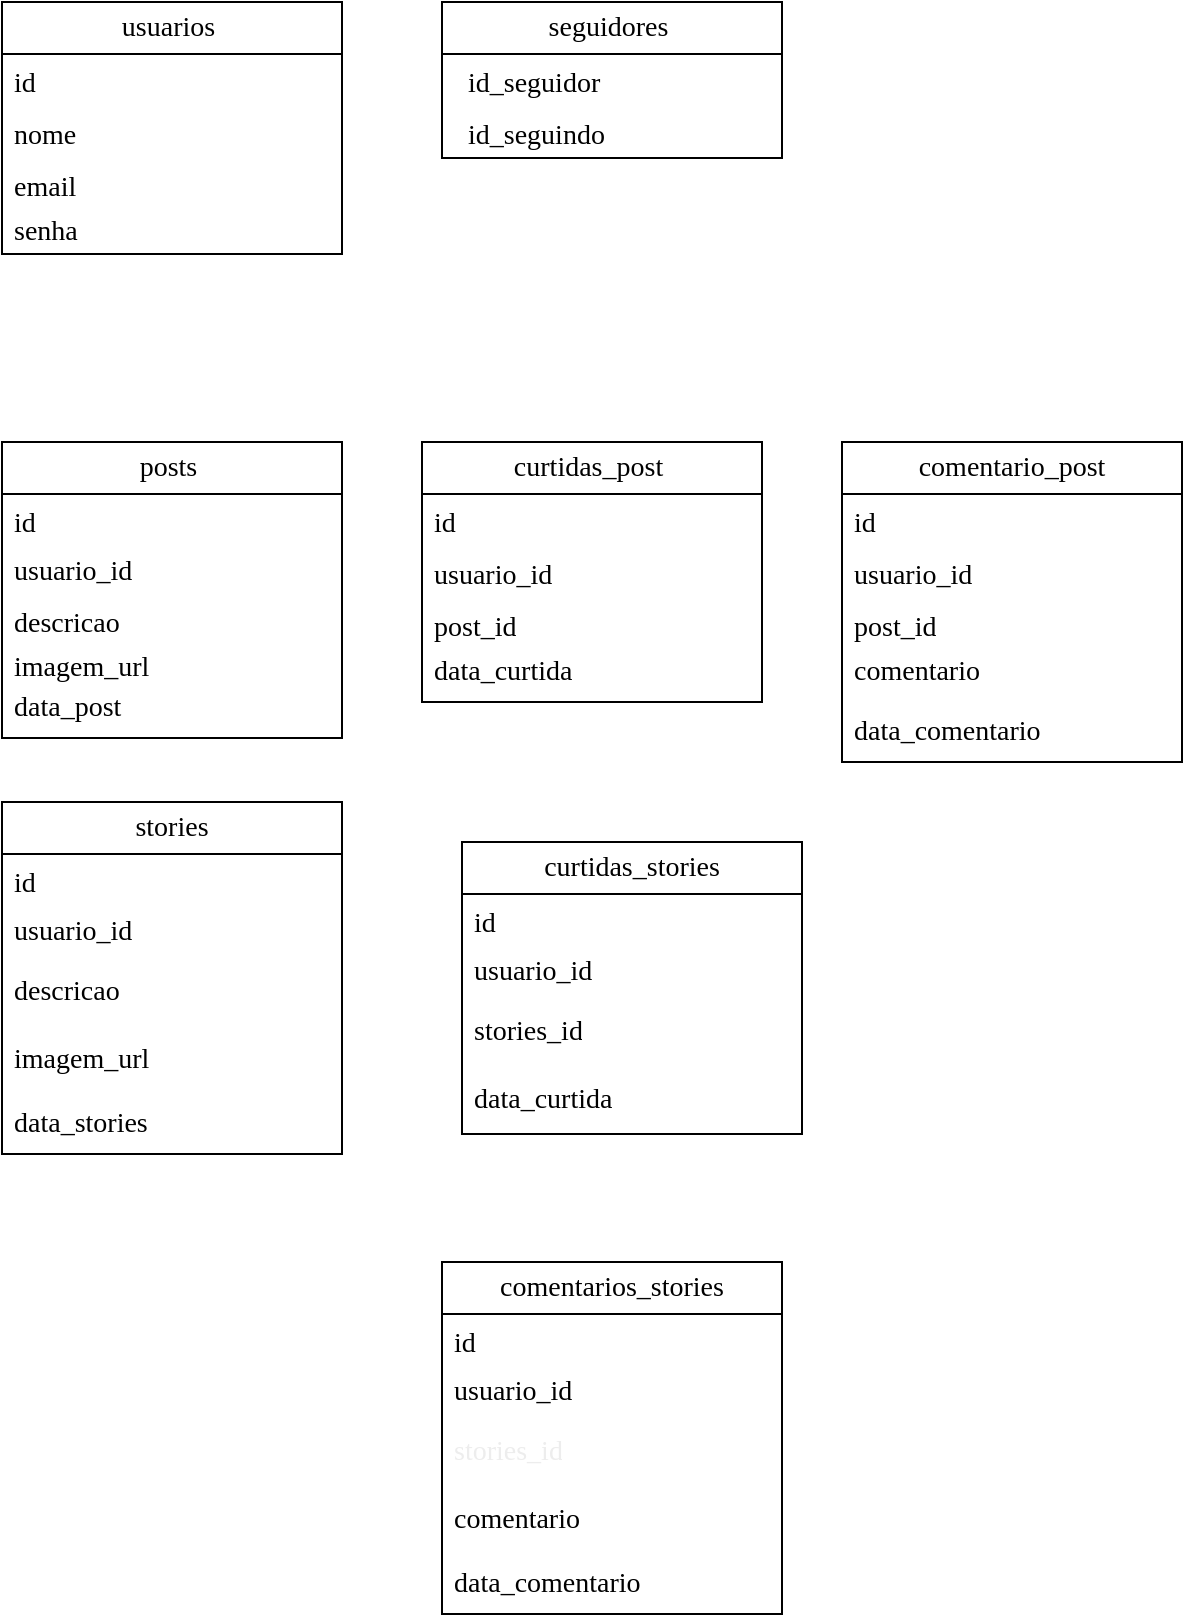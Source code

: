 <mxfile version="26.2.12">
  <diagram id="C5RBs43oDa-KdzZeNtuy" name="Page-1">
    <mxGraphModel dx="1044" dy="527" grid="1" gridSize="10" guides="1" tooltips="1" connect="1" arrows="1" fold="1" page="1" pageScale="1" pageWidth="827" pageHeight="1169" math="0" shadow="0">
      <root>
        <mxCell id="WIyWlLk6GJQsqaUBKTNV-0" />
        <mxCell id="WIyWlLk6GJQsqaUBKTNV-1" parent="WIyWlLk6GJQsqaUBKTNV-0" />
        <mxCell id="iWua7ZJ_4IUUCElxeBm5-2" value="usuarios&amp;nbsp;" style="swimlane;fontStyle=0;childLayout=stackLayout;horizontal=1;startSize=26;fillColor=none;horizontalStack=0;resizeParent=1;resizeParentMax=0;resizeLast=0;collapsible=1;marginBottom=0;whiteSpace=wrap;html=1;fontFamily=Verdana;fontSize=14;" parent="WIyWlLk6GJQsqaUBKTNV-1" vertex="1">
          <mxGeometry x="260" y="40" width="170" height="126" as="geometry" />
        </mxCell>
        <mxCell id="iWua7ZJ_4IUUCElxeBm5-3" value="id&amp;nbsp; &amp;nbsp;&amp;nbsp;" style="text;strokeColor=none;fillColor=none;align=left;verticalAlign=top;spacingLeft=4;spacingRight=4;overflow=hidden;rotatable=0;points=[[0,0.5],[1,0.5]];portConstraint=eastwest;whiteSpace=wrap;html=1;fontFamily=Verdana;fontSize=14;" parent="iWua7ZJ_4IUUCElxeBm5-2" vertex="1">
          <mxGeometry y="26" width="170" height="26" as="geometry" />
        </mxCell>
        <mxCell id="iWua7ZJ_4IUUCElxeBm5-4" value="nome&amp;nbsp;" style="text;strokeColor=none;fillColor=none;align=left;verticalAlign=top;spacingLeft=4;spacingRight=4;overflow=hidden;rotatable=0;points=[[0,0.5],[1,0.5]];portConstraint=eastwest;whiteSpace=wrap;html=1;fontFamily=Verdana;fontSize=14;" parent="iWua7ZJ_4IUUCElxeBm5-2" vertex="1">
          <mxGeometry y="52" width="170" height="26" as="geometry" />
        </mxCell>
        <mxCell id="iWua7ZJ_4IUUCElxeBm5-5" value="email&amp;nbsp;" style="text;strokeColor=none;fillColor=none;align=left;verticalAlign=top;spacingLeft=4;spacingRight=4;overflow=hidden;rotatable=0;points=[[0,0.5],[1,0.5]];portConstraint=eastwest;whiteSpace=wrap;html=1;fontFamily=Verdana;fontSize=14;" parent="iWua7ZJ_4IUUCElxeBm5-2" vertex="1">
          <mxGeometry y="78" width="170" height="22" as="geometry" />
        </mxCell>
        <mxCell id="iWua7ZJ_4IUUCElxeBm5-8" value="senha&amp;nbsp;" style="text;strokeColor=none;fillColor=none;align=left;verticalAlign=top;spacingLeft=4;spacingRight=4;overflow=hidden;rotatable=0;points=[[0,0.5],[1,0.5]];portConstraint=eastwest;whiteSpace=wrap;html=1;fontFamily=Verdana;fontSize=14;" parent="iWua7ZJ_4IUUCElxeBm5-2" vertex="1">
          <mxGeometry y="100" width="170" height="26" as="geometry" />
        </mxCell>
        <mxCell id="iWua7ZJ_4IUUCElxeBm5-9" value="&lt;span id=&quot;docs-internal-guid-b785d1c1-7fff-65c7-04ec-d4af3d5e29a7&quot;&gt;&lt;span style=&quot;color: rgb(0, 0, 0); background-color: transparent; font-variant-numeric: normal; font-variant-east-asian: normal; font-variant-alternates: normal; font-variant-position: normal; font-variant-emoji: normal; vertical-align: baseline; white-space-collapse: preserve;&quot;&gt;seguidores &lt;/span&gt;&lt;/span&gt;" style="swimlane;fontStyle=0;childLayout=stackLayout;horizontal=1;startSize=26;fillColor=none;horizontalStack=0;resizeParent=1;resizeParentMax=0;resizeLast=0;collapsible=1;marginBottom=0;whiteSpace=wrap;html=1;fontFamily=Verdana;fontSize=14;" parent="WIyWlLk6GJQsqaUBKTNV-1" vertex="1">
          <mxGeometry x="480" y="40" width="170" height="78" as="geometry" />
        </mxCell>
        <mxCell id="iWua7ZJ_4IUUCElxeBm5-10" value="&lt;div&gt;&amp;nbsp; id_seguidor&amp;nbsp;&lt;/div&gt;&lt;div&gt;&lt;br&gt;&lt;/div&gt;" style="text;strokeColor=none;fillColor=none;align=left;verticalAlign=top;spacingLeft=4;spacingRight=4;overflow=hidden;rotatable=0;points=[[0,0.5],[1,0.5]];portConstraint=eastwest;whiteSpace=wrap;html=1;fontFamily=Verdana;fontSize=14;" parent="iWua7ZJ_4IUUCElxeBm5-9" vertex="1">
          <mxGeometry y="26" width="170" height="26" as="geometry" />
        </mxCell>
        <mxCell id="iWua7ZJ_4IUUCElxeBm5-11" value="&lt;div&gt;&amp;nbsp; id_seguindo&amp;nbsp;&lt;/div&gt;&lt;div&gt;&lt;br&gt;&lt;/div&gt;" style="text;strokeColor=none;fillColor=none;align=left;verticalAlign=top;spacingLeft=4;spacingRight=4;overflow=hidden;rotatable=0;points=[[0,0.5],[1,0.5]];portConstraint=eastwest;whiteSpace=wrap;html=1;fontFamily=Verdana;fontSize=14;" parent="iWua7ZJ_4IUUCElxeBm5-9" vertex="1">
          <mxGeometry y="52" width="170" height="26" as="geometry" />
        </mxCell>
        <mxCell id="iWua7ZJ_4IUUCElxeBm5-14" value="&lt;span id=&quot;docs-internal-guid-b637a96a-7fff-86a3-83ad-5937b34f5723&quot;&gt;&lt;span style=&quot;color: rgb(0, 0, 0); background-color: transparent; font-variant-numeric: normal; font-variant-east-asian: normal; font-variant-alternates: normal; font-variant-position: normal; font-variant-emoji: normal; vertical-align: baseline; white-space-collapse: preserve;&quot;&gt;posts &lt;/span&gt;&lt;/span&gt;" style="swimlane;fontStyle=0;childLayout=stackLayout;horizontal=1;startSize=26;fillColor=none;horizontalStack=0;resizeParent=1;resizeParentMax=0;resizeLast=0;collapsible=1;marginBottom=0;whiteSpace=wrap;html=1;fontFamily=Verdana;fontSize=14;" parent="WIyWlLk6GJQsqaUBKTNV-1" vertex="1">
          <mxGeometry x="260" y="260" width="170" height="148" as="geometry" />
        </mxCell>
        <mxCell id="iWua7ZJ_4IUUCElxeBm5-15" value="id&amp;nbsp;&amp;nbsp;" style="text;strokeColor=none;fillColor=none;align=left;verticalAlign=top;spacingLeft=4;spacingRight=4;overflow=hidden;rotatable=0;points=[[0,0.5],[1,0.5]];portConstraint=eastwest;whiteSpace=wrap;html=1;fontFamily=Verdana;fontSize=14;" parent="iWua7ZJ_4IUUCElxeBm5-14" vertex="1">
          <mxGeometry y="26" width="170" height="24" as="geometry" />
        </mxCell>
        <mxCell id="iWua7ZJ_4IUUCElxeBm5-16" value="&lt;span id=&quot;docs-internal-guid-b994578e-7fff-46da-24de-aa7fc4ab6b1c&quot;&gt;&lt;span style=&quot;color: rgb(0, 0, 0); background-color: transparent; font-variant-numeric: normal; font-variant-east-asian: normal; font-variant-alternates: normal; font-variant-position: normal; font-variant-emoji: normal; vertical-align: baseline; white-space-collapse: preserve;&quot;&gt;usuario_id &lt;/span&gt;&lt;/span&gt;" style="text;strokeColor=none;fillColor=none;align=left;verticalAlign=top;spacingLeft=4;spacingRight=4;overflow=hidden;rotatable=0;points=[[0,0.5],[1,0.5]];portConstraint=eastwest;whiteSpace=wrap;html=1;fontFamily=Verdana;fontSize=14;" parent="iWua7ZJ_4IUUCElxeBm5-14" vertex="1">
          <mxGeometry y="50" width="170" height="26" as="geometry" />
        </mxCell>
        <mxCell id="iWua7ZJ_4IUUCElxeBm5-17" value="&lt;span id=&quot;docs-internal-guid-8b86d98f-7fff-773e-81e2-166032f2e981&quot;&gt;&lt;span style=&quot;color: rgb(0, 0, 0); background-color: transparent; font-variant-numeric: normal; font-variant-east-asian: normal; font-variant-alternates: normal; font-variant-position: normal; font-variant-emoji: normal; vertical-align: baseline; white-space-collapse: preserve;&quot;&gt;descricao &lt;/span&gt;&lt;/span&gt;" style="text;strokeColor=none;fillColor=none;align=left;verticalAlign=top;spacingLeft=4;spacingRight=4;overflow=hidden;rotatable=0;points=[[0,0.5],[1,0.5]];portConstraint=eastwest;whiteSpace=wrap;html=1;fontFamily=Verdana;fontSize=14;" parent="iWua7ZJ_4IUUCElxeBm5-14" vertex="1">
          <mxGeometry y="76" width="170" height="22" as="geometry" />
        </mxCell>
        <mxCell id="iWua7ZJ_4IUUCElxeBm5-18" value="imagem_url&amp;nbsp;" style="text;strokeColor=none;fillColor=none;align=left;verticalAlign=top;spacingLeft=4;spacingRight=4;overflow=hidden;rotatable=0;points=[[0,0.5],[1,0.5]];portConstraint=eastwest;whiteSpace=wrap;html=1;fontFamily=Verdana;fontSize=14;" parent="iWua7ZJ_4IUUCElxeBm5-14" vertex="1">
          <mxGeometry y="98" width="170" height="20" as="geometry" />
        </mxCell>
        <mxCell id="iWua7ZJ_4IUUCElxeBm5-25" value="&lt;span id=&quot;docs-internal-guid-64afa6a9-7fff-0db7-e2cf-44706ea9bf8e&quot;&gt;&lt;span style=&quot;color: rgb(0, 0, 0); background-color: transparent; font-variant-numeric: normal; font-variant-east-asian: normal; font-variant-alternates: normal; font-variant-position: normal; font-variant-emoji: normal; vertical-align: baseline; white-space-collapse: preserve;&quot;&gt;data_post &lt;/span&gt;&lt;/span&gt;" style="text;strokeColor=none;fillColor=none;align=left;verticalAlign=top;spacingLeft=4;spacingRight=4;overflow=hidden;rotatable=0;points=[[0,0.5],[1,0.5]];portConstraint=eastwest;whiteSpace=wrap;html=1;fontFamily=Verdana;fontSize=14;" parent="iWua7ZJ_4IUUCElxeBm5-14" vertex="1">
          <mxGeometry y="118" width="170" height="30" as="geometry" />
        </mxCell>
        <mxCell id="iWua7ZJ_4IUUCElxeBm5-26" value="&lt;span id=&quot;docs-internal-guid-b637a96a-7fff-86a3-83ad-5937b34f5723&quot;&gt;&lt;span style=&quot;color: rgb(0, 0, 0); background-color: transparent; font-variant-numeric: normal; font-variant-east-asian: normal; font-variant-alternates: normal; font-variant-position: normal; font-variant-emoji: normal; vertical-align: baseline; white-space-collapse: preserve;&quot;&gt;curtidas_post &lt;/span&gt;&lt;/span&gt;" style="swimlane;fontStyle=0;childLayout=stackLayout;horizontal=1;startSize=26;fillColor=none;horizontalStack=0;resizeParent=1;resizeParentMax=0;resizeLast=0;collapsible=1;marginBottom=0;whiteSpace=wrap;html=1;fontFamily=Verdana;fontSize=14;" parent="WIyWlLk6GJQsqaUBKTNV-1" vertex="1">
          <mxGeometry x="470" y="260" width="170" height="130" as="geometry" />
        </mxCell>
        <mxCell id="iWua7ZJ_4IUUCElxeBm5-27" value="id&amp;nbsp; &amp;nbsp;&amp;nbsp;" style="text;strokeColor=none;fillColor=none;align=left;verticalAlign=top;spacingLeft=4;spacingRight=4;overflow=hidden;rotatable=0;points=[[0,0.5],[1,0.5]];portConstraint=eastwest;whiteSpace=wrap;html=1;fontFamily=Verdana;fontSize=14;" parent="iWua7ZJ_4IUUCElxeBm5-26" vertex="1">
          <mxGeometry y="26" width="170" height="26" as="geometry" />
        </mxCell>
        <mxCell id="iWua7ZJ_4IUUCElxeBm5-28" value="&lt;span id=&quot;docs-internal-guid-b994578e-7fff-46da-24de-aa7fc4ab6b1c&quot;&gt;&lt;span style=&quot;color: rgb(0, 0, 0); background-color: transparent; font-variant-numeric: normal; font-variant-east-asian: normal; font-variant-alternates: normal; font-variant-position: normal; font-variant-emoji: normal; vertical-align: baseline; white-space-collapse: preserve;&quot;&gt;usuario_id &lt;/span&gt;&lt;/span&gt;" style="text;strokeColor=none;fillColor=none;align=left;verticalAlign=top;spacingLeft=4;spacingRight=4;overflow=hidden;rotatable=0;points=[[0,0.5],[1,0.5]];portConstraint=eastwest;whiteSpace=wrap;html=1;fontFamily=Verdana;fontSize=14;" parent="iWua7ZJ_4IUUCElxeBm5-26" vertex="1">
          <mxGeometry y="52" width="170" height="26" as="geometry" />
        </mxCell>
        <mxCell id="iWua7ZJ_4IUUCElxeBm5-29" value="&lt;span id=&quot;docs-internal-guid-8b86d98f-7fff-773e-81e2-166032f2e981&quot;&gt;&lt;span style=&quot;color: rgb(0, 0, 0); background-color: transparent; font-variant-numeric: normal; font-variant-east-asian: normal; font-variant-alternates: normal; font-variant-position: normal; font-variant-emoji: normal; vertical-align: baseline; white-space-collapse: preserve;&quot;&gt;post_id&lt;/span&gt;&lt;/span&gt;" style="text;strokeColor=none;fillColor=none;align=left;verticalAlign=top;spacingLeft=4;spacingRight=4;overflow=hidden;rotatable=0;points=[[0,0.5],[1,0.5]];portConstraint=eastwest;whiteSpace=wrap;html=1;fontFamily=Verdana;fontSize=14;" parent="iWua7ZJ_4IUUCElxeBm5-26" vertex="1">
          <mxGeometry y="78" width="170" height="22" as="geometry" />
        </mxCell>
        <mxCell id="iWua7ZJ_4IUUCElxeBm5-30" value="data_curtida" style="text;strokeColor=none;fillColor=none;align=left;verticalAlign=top;spacingLeft=4;spacingRight=4;overflow=hidden;rotatable=0;points=[[0,0.5],[1,0.5]];portConstraint=eastwest;whiteSpace=wrap;html=1;fontFamily=Verdana;fontSize=14;" parent="iWua7ZJ_4IUUCElxeBm5-26" vertex="1">
          <mxGeometry y="100" width="170" height="30" as="geometry" />
        </mxCell>
        <mxCell id="zDFyfJNsrAbnULaWMR0R-0" value="&lt;span id=&quot;docs-internal-guid-b637a96a-7fff-86a3-83ad-5937b34f5723&quot;&gt;&lt;span style=&quot;color: rgb(0, 0, 0); background-color: transparent; font-variant-numeric: normal; font-variant-east-asian: normal; font-variant-alternates: normal; font-variant-position: normal; font-variant-emoji: normal; vertical-align: baseline; white-space-collapse: preserve;&quot;&gt;comentario_post&lt;/span&gt;&lt;/span&gt;" style="swimlane;fontStyle=0;childLayout=stackLayout;horizontal=1;startSize=26;fillColor=none;horizontalStack=0;resizeParent=1;resizeParentMax=0;resizeLast=0;collapsible=1;marginBottom=0;whiteSpace=wrap;html=1;fontFamily=Verdana;fontSize=14;" vertex="1" parent="WIyWlLk6GJQsqaUBKTNV-1">
          <mxGeometry x="680" y="260" width="170" height="160" as="geometry" />
        </mxCell>
        <mxCell id="zDFyfJNsrAbnULaWMR0R-1" value="id&amp;nbsp; &amp;nbsp;&amp;nbsp;" style="text;strokeColor=none;fillColor=none;align=left;verticalAlign=top;spacingLeft=4;spacingRight=4;overflow=hidden;rotatable=0;points=[[0,0.5],[1,0.5]];portConstraint=eastwest;whiteSpace=wrap;html=1;fontFamily=Verdana;fontSize=14;" vertex="1" parent="zDFyfJNsrAbnULaWMR0R-0">
          <mxGeometry y="26" width="170" height="26" as="geometry" />
        </mxCell>
        <mxCell id="zDFyfJNsrAbnULaWMR0R-2" value="&lt;span id=&quot;docs-internal-guid-b994578e-7fff-46da-24de-aa7fc4ab6b1c&quot;&gt;&lt;span style=&quot;color: rgb(0, 0, 0); background-color: transparent; font-variant-numeric: normal; font-variant-east-asian: normal; font-variant-alternates: normal; font-variant-position: normal; font-variant-emoji: normal; vertical-align: baseline; white-space-collapse: preserve;&quot;&gt;usuario_id &lt;/span&gt;&lt;/span&gt;" style="text;strokeColor=none;fillColor=none;align=left;verticalAlign=top;spacingLeft=4;spacingRight=4;overflow=hidden;rotatable=0;points=[[0,0.5],[1,0.5]];portConstraint=eastwest;whiteSpace=wrap;html=1;fontFamily=Verdana;fontSize=14;" vertex="1" parent="zDFyfJNsrAbnULaWMR0R-0">
          <mxGeometry y="52" width="170" height="26" as="geometry" />
        </mxCell>
        <mxCell id="zDFyfJNsrAbnULaWMR0R-3" value="&lt;span id=&quot;docs-internal-guid-8b86d98f-7fff-773e-81e2-166032f2e981&quot;&gt;&lt;span style=&quot;color: rgb(0, 0, 0); background-color: transparent; font-variant-numeric: normal; font-variant-east-asian: normal; font-variant-alternates: normal; font-variant-position: normal; font-variant-emoji: normal; vertical-align: baseline; white-space-collapse: preserve;&quot;&gt;post_id&lt;/span&gt;&lt;/span&gt;" style="text;strokeColor=none;fillColor=none;align=left;verticalAlign=top;spacingLeft=4;spacingRight=4;overflow=hidden;rotatable=0;points=[[0,0.5],[1,0.5]];portConstraint=eastwest;whiteSpace=wrap;html=1;fontFamily=Verdana;fontSize=14;" vertex="1" parent="zDFyfJNsrAbnULaWMR0R-0">
          <mxGeometry y="78" width="170" height="22" as="geometry" />
        </mxCell>
        <mxCell id="zDFyfJNsrAbnULaWMR0R-5" value="&lt;font&gt;comentario&lt;/font&gt;" style="text;strokeColor=none;fillColor=none;align=left;verticalAlign=top;spacingLeft=4;spacingRight=4;overflow=hidden;rotatable=0;points=[[0,0.5],[1,0.5]];portConstraint=eastwest;whiteSpace=wrap;html=1;fontFamily=Verdana;fontSize=14;" vertex="1" parent="zDFyfJNsrAbnULaWMR0R-0">
          <mxGeometry y="100" width="170" height="30" as="geometry" />
        </mxCell>
        <mxCell id="zDFyfJNsrAbnULaWMR0R-4" value="data_comentario" style="text;strokeColor=none;fillColor=none;align=left;verticalAlign=top;spacingLeft=4;spacingRight=4;overflow=hidden;rotatable=0;points=[[0,0.5],[1,0.5]];portConstraint=eastwest;whiteSpace=wrap;html=1;fontFamily=Verdana;fontSize=14;" vertex="1" parent="zDFyfJNsrAbnULaWMR0R-0">
          <mxGeometry y="130" width="170" height="30" as="geometry" />
        </mxCell>
        <mxCell id="zDFyfJNsrAbnULaWMR0R-12" value="&lt;span id=&quot;docs-internal-guid-b637a96a-7fff-86a3-83ad-5937b34f5723&quot;&gt;&lt;span style=&quot;color: rgb(0, 0, 0); background-color: transparent; font-variant-numeric: normal; font-variant-east-asian: normal; font-variant-alternates: normal; font-variant-position: normal; font-variant-emoji: normal; vertical-align: baseline; white-space-collapse: preserve;&quot;&gt;stories&lt;/span&gt;&lt;/span&gt;" style="swimlane;fontStyle=0;childLayout=stackLayout;horizontal=1;startSize=26;fillColor=none;horizontalStack=0;resizeParent=1;resizeParentMax=0;resizeLast=0;collapsible=1;marginBottom=0;whiteSpace=wrap;html=1;fontFamily=Verdana;fontSize=14;" vertex="1" parent="WIyWlLk6GJQsqaUBKTNV-1">
          <mxGeometry x="260" y="440" width="170" height="176" as="geometry" />
        </mxCell>
        <mxCell id="zDFyfJNsrAbnULaWMR0R-13" value="id&amp;nbsp;&amp;nbsp;" style="text;strokeColor=none;fillColor=none;align=left;verticalAlign=top;spacingLeft=4;spacingRight=4;overflow=hidden;rotatable=0;points=[[0,0.5],[1,0.5]];portConstraint=eastwest;whiteSpace=wrap;html=1;fontFamily=Verdana;fontSize=14;" vertex="1" parent="zDFyfJNsrAbnULaWMR0R-12">
          <mxGeometry y="26" width="170" height="24" as="geometry" />
        </mxCell>
        <mxCell id="zDFyfJNsrAbnULaWMR0R-14" value="&lt;span id=&quot;docs-internal-guid-b994578e-7fff-46da-24de-aa7fc4ab6b1c&quot;&gt;&lt;span style=&quot;color: rgb(0, 0, 0); background-color: transparent; font-variant-numeric: normal; font-variant-east-asian: normal; font-variant-alternates: normal; font-variant-position: normal; font-variant-emoji: normal; vertical-align: baseline; white-space-collapse: preserve;&quot;&gt;usuario_id &lt;/span&gt;&lt;/span&gt;" style="text;strokeColor=none;fillColor=none;align=left;verticalAlign=top;spacingLeft=4;spacingRight=4;overflow=hidden;rotatable=0;points=[[0,0.5],[1,0.5]];portConstraint=eastwest;whiteSpace=wrap;html=1;fontFamily=Verdana;fontSize=14;" vertex="1" parent="zDFyfJNsrAbnULaWMR0R-12">
          <mxGeometry y="50" width="170" height="30" as="geometry" />
        </mxCell>
        <mxCell id="zDFyfJNsrAbnULaWMR0R-15" value="&lt;span id=&quot;docs-internal-guid-8b86d98f-7fff-773e-81e2-166032f2e981&quot;&gt;&lt;span style=&quot;color: rgb(0, 0, 0); background-color: transparent; font-variant-numeric: normal; font-variant-east-asian: normal; font-variant-alternates: normal; font-variant-position: normal; font-variant-emoji: normal; vertical-align: baseline; white-space-collapse: preserve;&quot;&gt;descricao &lt;/span&gt;&lt;/span&gt;" style="text;strokeColor=none;fillColor=none;align=left;verticalAlign=top;spacingLeft=4;spacingRight=4;overflow=hidden;rotatable=0;points=[[0,0.5],[1,0.5]];portConstraint=eastwest;whiteSpace=wrap;html=1;fontFamily=Verdana;fontSize=14;" vertex="1" parent="zDFyfJNsrAbnULaWMR0R-12">
          <mxGeometry y="80" width="170" height="34" as="geometry" />
        </mxCell>
        <mxCell id="zDFyfJNsrAbnULaWMR0R-16" value="imagem_url&amp;nbsp;" style="text;strokeColor=none;fillColor=none;align=left;verticalAlign=top;spacingLeft=4;spacingRight=4;overflow=hidden;rotatable=0;points=[[0,0.5],[1,0.5]];portConstraint=eastwest;whiteSpace=wrap;html=1;fontFamily=Verdana;fontSize=14;" vertex="1" parent="zDFyfJNsrAbnULaWMR0R-12">
          <mxGeometry y="114" width="170" height="32" as="geometry" />
        </mxCell>
        <mxCell id="zDFyfJNsrAbnULaWMR0R-17" value="&lt;span id=&quot;docs-internal-guid-64afa6a9-7fff-0db7-e2cf-44706ea9bf8e&quot;&gt;&lt;span style=&quot;color: rgb(0, 0, 0); background-color: transparent; font-variant-numeric: normal; font-variant-east-asian: normal; font-variant-alternates: normal; font-variant-position: normal; font-variant-emoji: normal; vertical-align: baseline; white-space-collapse: preserve;&quot;&gt;data_stories &lt;/span&gt;&lt;/span&gt;" style="text;strokeColor=none;fillColor=none;align=left;verticalAlign=top;spacingLeft=4;spacingRight=4;overflow=hidden;rotatable=0;points=[[0,0.5],[1,0.5]];portConstraint=eastwest;whiteSpace=wrap;html=1;fontFamily=Verdana;fontSize=14;" vertex="1" parent="zDFyfJNsrAbnULaWMR0R-12">
          <mxGeometry y="146" width="170" height="30" as="geometry" />
        </mxCell>
        <mxCell id="zDFyfJNsrAbnULaWMR0R-18" value="&lt;span id=&quot;docs-internal-guid-b637a96a-7fff-86a3-83ad-5937b34f5723&quot;&gt;&lt;span style=&quot;color: rgb(0, 0, 0); background-color: transparent; font-variant-numeric: normal; font-variant-east-asian: normal; font-variant-alternates: normal; font-variant-position: normal; font-variant-emoji: normal; vertical-align: baseline; white-space-collapse: preserve;&quot;&gt;curtidas_stories&lt;/span&gt;&lt;/span&gt;" style="swimlane;fontStyle=0;childLayout=stackLayout;horizontal=1;startSize=26;fillColor=none;horizontalStack=0;resizeParent=1;resizeParentMax=0;resizeLast=0;collapsible=1;marginBottom=0;whiteSpace=wrap;html=1;fontFamily=Verdana;fontSize=14;" vertex="1" parent="WIyWlLk6GJQsqaUBKTNV-1">
          <mxGeometry x="490" y="460" width="170" height="146" as="geometry" />
        </mxCell>
        <mxCell id="zDFyfJNsrAbnULaWMR0R-19" value="id&amp;nbsp;&amp;nbsp;" style="text;strokeColor=none;fillColor=none;align=left;verticalAlign=top;spacingLeft=4;spacingRight=4;overflow=hidden;rotatable=0;points=[[0,0.5],[1,0.5]];portConstraint=eastwest;whiteSpace=wrap;html=1;fontFamily=Verdana;fontSize=14;" vertex="1" parent="zDFyfJNsrAbnULaWMR0R-18">
          <mxGeometry y="26" width="170" height="24" as="geometry" />
        </mxCell>
        <mxCell id="zDFyfJNsrAbnULaWMR0R-20" value="&lt;span id=&quot;docs-internal-guid-b994578e-7fff-46da-24de-aa7fc4ab6b1c&quot;&gt;&lt;span style=&quot;color: rgb(0, 0, 0); background-color: transparent; font-variant-numeric: normal; font-variant-east-asian: normal; font-variant-alternates: normal; font-variant-position: normal; font-variant-emoji: normal; vertical-align: baseline; white-space-collapse: preserve;&quot;&gt;usuario_id &lt;/span&gt;&lt;/span&gt;" style="text;strokeColor=none;fillColor=none;align=left;verticalAlign=top;spacingLeft=4;spacingRight=4;overflow=hidden;rotatable=0;points=[[0,0.5],[1,0.5]];portConstraint=eastwest;whiteSpace=wrap;html=1;fontFamily=Verdana;fontSize=14;" vertex="1" parent="zDFyfJNsrAbnULaWMR0R-18">
          <mxGeometry y="50" width="170" height="30" as="geometry" />
        </mxCell>
        <mxCell id="zDFyfJNsrAbnULaWMR0R-21" value="&lt;span id=&quot;docs-internal-guid-8b86d98f-7fff-773e-81e2-166032f2e981&quot;&gt;&lt;span style=&quot;color: rgb(0, 0, 0); background-color: transparent; font-variant-numeric: normal; font-variant-east-asian: normal; font-variant-alternates: normal; font-variant-position: normal; font-variant-emoji: normal; vertical-align: baseline; white-space-collapse: preserve;&quot;&gt;stories_id&lt;/span&gt;&lt;/span&gt;" style="text;strokeColor=none;fillColor=none;align=left;verticalAlign=top;spacingLeft=4;spacingRight=4;overflow=hidden;rotatable=0;points=[[0,0.5],[1,0.5]];portConstraint=eastwest;whiteSpace=wrap;html=1;fontFamily=Verdana;fontSize=14;" vertex="1" parent="zDFyfJNsrAbnULaWMR0R-18">
          <mxGeometry y="80" width="170" height="34" as="geometry" />
        </mxCell>
        <mxCell id="zDFyfJNsrAbnULaWMR0R-22" value="data_curtida" style="text;strokeColor=none;fillColor=none;align=left;verticalAlign=top;spacingLeft=4;spacingRight=4;overflow=hidden;rotatable=0;points=[[0,0.5],[1,0.5]];portConstraint=eastwest;whiteSpace=wrap;html=1;fontFamily=Verdana;fontSize=14;" vertex="1" parent="zDFyfJNsrAbnULaWMR0R-18">
          <mxGeometry y="114" width="170" height="32" as="geometry" />
        </mxCell>
        <mxCell id="zDFyfJNsrAbnULaWMR0R-24" value="&lt;span id=&quot;docs-internal-guid-b637a96a-7fff-86a3-83ad-5937b34f5723&quot;&gt;&lt;span style=&quot;color: rgb(0, 0, 0); background-color: transparent; font-variant-numeric: normal; font-variant-east-asian: normal; font-variant-alternates: normal; font-variant-position: normal; font-variant-emoji: normal; vertical-align: baseline; white-space-collapse: preserve;&quot;&gt;comentarios_stories&lt;/span&gt;&lt;/span&gt;" style="swimlane;fontStyle=0;childLayout=stackLayout;horizontal=1;startSize=26;fillColor=none;horizontalStack=0;resizeParent=1;resizeParentMax=0;resizeLast=0;collapsible=1;marginBottom=0;whiteSpace=wrap;html=1;fontFamily=Verdana;fontSize=14;" vertex="1" parent="WIyWlLk6GJQsqaUBKTNV-1">
          <mxGeometry x="480" y="670" width="170" height="176" as="geometry" />
        </mxCell>
        <mxCell id="zDFyfJNsrAbnULaWMR0R-25" value="id&amp;nbsp;&amp;nbsp;" style="text;strokeColor=none;fillColor=none;align=left;verticalAlign=top;spacingLeft=4;spacingRight=4;overflow=hidden;rotatable=0;points=[[0,0.5],[1,0.5]];portConstraint=eastwest;whiteSpace=wrap;html=1;fontFamily=Verdana;fontSize=14;" vertex="1" parent="zDFyfJNsrAbnULaWMR0R-24">
          <mxGeometry y="26" width="170" height="24" as="geometry" />
        </mxCell>
        <mxCell id="zDFyfJNsrAbnULaWMR0R-26" value="&lt;span id=&quot;docs-internal-guid-b994578e-7fff-46da-24de-aa7fc4ab6b1c&quot;&gt;&lt;span style=&quot;color: rgb(0, 0, 0); background-color: transparent; font-variant-numeric: normal; font-variant-east-asian: normal; font-variant-alternates: normal; font-variant-position: normal; font-variant-emoji: normal; vertical-align: baseline; white-space-collapse: preserve;&quot;&gt;usuario_id &lt;/span&gt;&lt;/span&gt;" style="text;strokeColor=none;fillColor=none;align=left;verticalAlign=top;spacingLeft=4;spacingRight=4;overflow=hidden;rotatable=0;points=[[0,0.5],[1,0.5]];portConstraint=eastwest;whiteSpace=wrap;html=1;fontFamily=Verdana;fontSize=14;" vertex="1" parent="zDFyfJNsrAbnULaWMR0R-24">
          <mxGeometry y="50" width="170" height="30" as="geometry" />
        </mxCell>
        <mxCell id="zDFyfJNsrAbnULaWMR0R-27" value="&lt;span style=&quot;white-space-collapse: preserve;&quot;&gt;&lt;font style=&quot;color: light-dark(rgb(237, 237, 237), rgb(255, 255, 255));&quot;&gt;stories_id&lt;/font&gt;&lt;/span&gt;" style="text;strokeColor=none;fillColor=none;align=left;verticalAlign=top;spacingLeft=4;spacingRight=4;overflow=hidden;rotatable=0;points=[[0,0.5],[1,0.5]];portConstraint=eastwest;whiteSpace=wrap;html=1;fontFamily=Verdana;fontSize=14;" vertex="1" parent="zDFyfJNsrAbnULaWMR0R-24">
          <mxGeometry y="80" width="170" height="34" as="geometry" />
        </mxCell>
        <mxCell id="zDFyfJNsrAbnULaWMR0R-28" value="&lt;font&gt;comentario&lt;/font&gt;" style="text;strokeColor=none;fillColor=none;align=left;verticalAlign=top;spacingLeft=4;spacingRight=4;overflow=hidden;rotatable=0;points=[[0,0.5],[1,0.5]];portConstraint=eastwest;whiteSpace=wrap;html=1;fontFamily=Verdana;fontSize=14;" vertex="1" parent="zDFyfJNsrAbnULaWMR0R-24">
          <mxGeometry y="114" width="170" height="32" as="geometry" />
        </mxCell>
        <mxCell id="zDFyfJNsrAbnULaWMR0R-29" value="&lt;span id=&quot;docs-internal-guid-64afa6a9-7fff-0db7-e2cf-44706ea9bf8e&quot;&gt;&lt;span style=&quot;color: rgb(0, 0, 0); background-color: transparent; font-variant-numeric: normal; font-variant-east-asian: normal; font-variant-alternates: normal; font-variant-position: normal; font-variant-emoji: normal; vertical-align: baseline; white-space-collapse: preserve;&quot;&gt;data_comentario&lt;/span&gt;&lt;/span&gt;" style="text;strokeColor=none;fillColor=none;align=left;verticalAlign=top;spacingLeft=4;spacingRight=4;overflow=hidden;rotatable=0;points=[[0,0.5],[1,0.5]];portConstraint=eastwest;whiteSpace=wrap;html=1;fontFamily=Verdana;fontSize=14;" vertex="1" parent="zDFyfJNsrAbnULaWMR0R-24">
          <mxGeometry y="146" width="170" height="30" as="geometry" />
        </mxCell>
      </root>
    </mxGraphModel>
  </diagram>
</mxfile>
